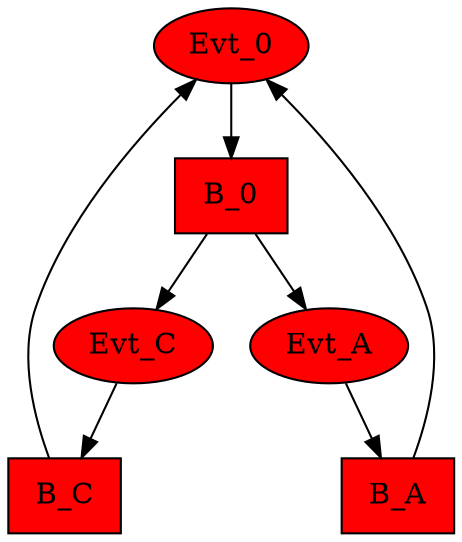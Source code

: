 digraph "pps-test3-4" {
name="pps-test3-4"

graph []
edge  [type="defdst"]



subgraph cpu0 {
  node  [cpu="1", style="filled", fillcolor="red", color="black"];

  Evt_0   [type=tmsg   toffs=0  fid=1, gid=5, evtno=205, sid=2, bpid=8, par="0x123"];
  B_0     [type=block shape=rectangle  tperiod=1000000000, qlo="1"];

  Evt_0 -> B_0;

  Evt_C  [type=tmsg   toffs=0  fid=1, gid=5, evtno=205, sid=2, bpid=8, par="0x123", shape="oval"];
  B_C     [type=block shape=rectangle  tperiod=1000000000];

  Evt_C -> B_C;

  B_C -> Evt_0;
  B_0 -> Evt_C [type="altdst"];

   Evt_A   [type=tmsg   toffs=0  fid=1, gid=5, evtno=205, sid=2, bpid=8, par="0x123"];
  B_A     [type=block shape=rectangle  tperiod=1000000000];

  Evt_A -> B_A -> Evt_0;
  B_0 -> Evt_A [type="altdst"];

}


}
